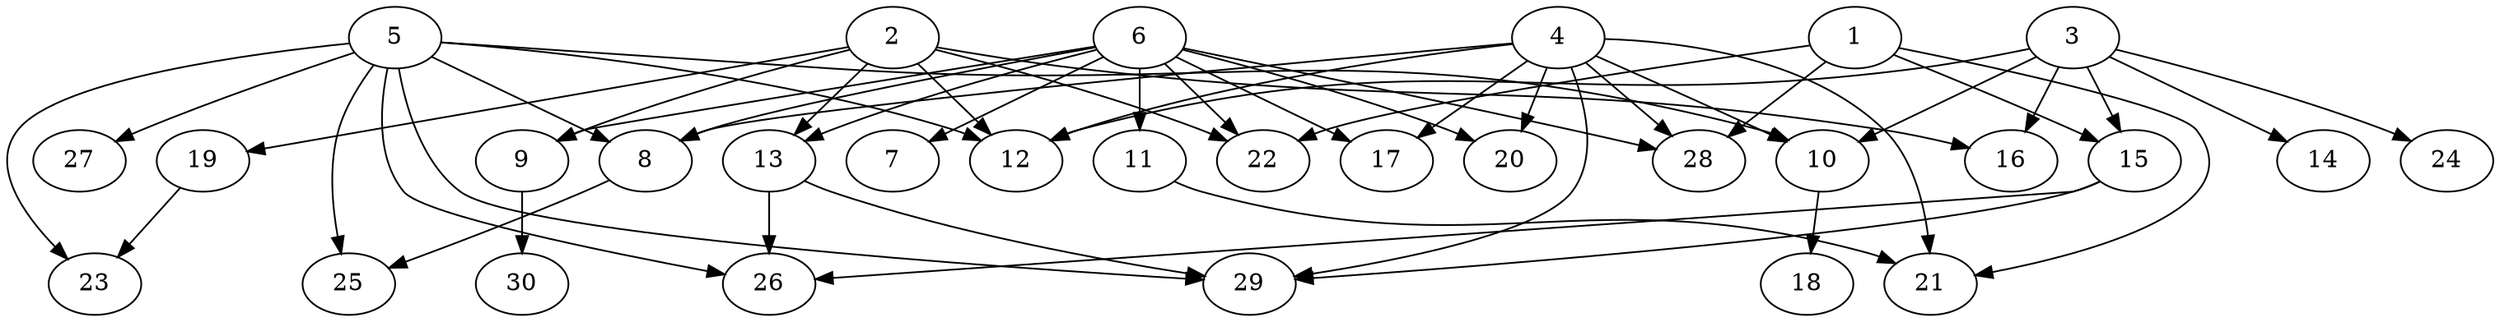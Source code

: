 // DAG automatically generated by daggen at Wed Apr 12 12:23:31 2017
// ./daggen --dot -n 30 --jump=5 --fat=0.6 --regularity=0.6 --density=0.6 
digraph G {
  1 [size="19598948091", alpha="0.04"]
  1 -> 15 [size ="411041792"]
  1 -> 21 [size ="411041792"]
  1 -> 22 [size ="411041792"]
  1 -> 28 [size ="411041792"]
  2 [size="871163041", alpha="0.15"]
  2 -> 9 [size ="33554432"]
  2 -> 12 [size ="33554432"]
  2 -> 13 [size ="33554432"]
  2 -> 16 [size ="33554432"]
  2 -> 19 [size ="33554432"]
  2 -> 22 [size ="33554432"]
  3 [size="1265046794052", alpha="0.08"]
  3 -> 10 [size ="838860800"]
  3 -> 12 [size ="838860800"]
  3 -> 14 [size ="838860800"]
  3 -> 15 [size ="838860800"]
  3 -> 16 [size ="838860800"]
  3 -> 24 [size ="838860800"]
  4 [size="1073741824000", alpha="0.09"]
  4 -> 8 [size ="838860800"]
  4 -> 10 [size ="838860800"]
  4 -> 12 [size ="838860800"]
  4 -> 17 [size ="838860800"]
  4 -> 20 [size ="838860800"]
  4 -> 21 [size ="838860800"]
  4 -> 28 [size ="838860800"]
  4 -> 29 [size ="838860800"]
  5 [size="25178172938", alpha="0.18"]
  5 -> 8 [size ="75497472"]
  5 -> 10 [size ="75497472"]
  5 -> 12 [size ="75497472"]
  5 -> 23 [size ="75497472"]
  5 -> 25 [size ="75497472"]
  5 -> 26 [size ="75497472"]
  5 -> 27 [size ="75497472"]
  5 -> 29 [size ="75497472"]
  6 [size="433450145596", alpha="0.12"]
  6 -> 7 [size ="536870912"]
  6 -> 8 [size ="536870912"]
  6 -> 9 [size ="536870912"]
  6 -> 11 [size ="536870912"]
  6 -> 13 [size ="536870912"]
  6 -> 17 [size ="536870912"]
  6 -> 20 [size ="536870912"]
  6 -> 22 [size ="536870912"]
  6 -> 28 [size ="536870912"]
  7 [size="691769052410", alpha="0.14"]
  8 [size="8589934592", alpha="0.15"]
  8 -> 25 [size ="33554432"]
  9 [size="8589934592", alpha="0.01"]
  9 -> 30 [size ="33554432"]
  10 [size="1281721600", alpha="0.20"]
  10 -> 18 [size ="33554432"]
  11 [size="10876575409", alpha="0.08"]
  11 -> 21 [size ="209715200"]
  12 [size="16491984589", alpha="0.13"]
  13 [size="1073741824000", alpha="0.14"]
  13 -> 26 [size ="838860800"]
  13 -> 29 [size ="838860800"]
  14 [size="12083113179", alpha="0.07"]
  15 [size="22053792497", alpha="0.01"]
  15 -> 26 [size ="838860800"]
  15 -> 29 [size ="838860800"]
  16 [size="382186015709", alpha="0.13"]
  17 [size="165004457964", alpha="0.06"]
  18 [size="68719476736", alpha="0.14"]
  19 [size="6291673123", alpha="0.15"]
  19 -> 23 [size ="134217728"]
  20 [size="466113343043", alpha="0.09"]
  21 [size="2041604088", alpha="0.10"]
  22 [size="246470082701", alpha="0.10"]
  23 [size="836672679492", alpha="0.08"]
  24 [size="134217728000", alpha="0.14"]
  25 [size="28991029248", alpha="0.09"]
  26 [size="43786648689", alpha="0.09"]
  27 [size="20035767419", alpha="0.10"]
  28 [size="132173396316", alpha="0.05"]
  29 [size="127494691628", alpha="0.01"]
  30 [size="425252841522", alpha="0.07"]
}
